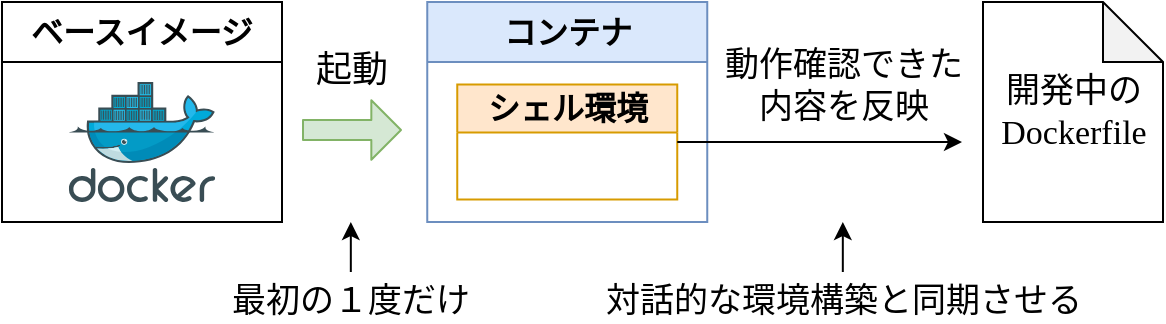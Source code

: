 <mxfile>
    <diagram id="O9MsgoVJyA5zUJ9LyIUo" name="ページ1">
        <mxGraphModel dx="746" dy="813" grid="1" gridSize="10" guides="1" tooltips="1" connect="1" arrows="1" fold="1" page="1" pageScale="1" pageWidth="583" pageHeight="413" math="0" shadow="0">
            <root>
                <mxCell id="0"/>
                <mxCell id="1" parent="0"/>
                <mxCell id="2" value="&lt;font style=&quot;font-size: 17px;&quot;&gt;開発中の&lt;br&gt;Dockerfile&lt;/font&gt;" style="shape=note;whiteSpace=wrap;html=1;backgroundOutline=1;darkOpacity=0.05;fontFamily=Noto Sans JP;fontSource=https%3A%2F%2Ffonts.googleapis.com%2Fcss%3Ffamily%3DNoto%2BSans%2BJP;" parent="1" vertex="1">
                    <mxGeometry x="490.5" width="90" height="110" as="geometry"/>
                </mxCell>
                <mxCell id="26" value="&lt;font style=&quot;font-size: 16px;&quot;&gt;ベースイメージ&lt;/font&gt;" style="swimlane;whiteSpace=wrap;html=1;startSize=30;fontFamily=Noto Sans JP;fontSource=https%3A%2F%2Ffonts.googleapis.com%2Fcss%3Ffamily%3DNoto%2BSans%2BJP;" parent="1" vertex="1">
                    <mxGeometry width="140" height="110" as="geometry"/>
                </mxCell>
                <mxCell id="27" value="" style="sketch=0;aspect=fixed;html=1;points=[];align=center;image;fontSize=12;image=img/lib/mscae/Docker.svg;fontFamily=Noto Sans JP;fontSource=https%3A%2F%2Ffonts.googleapis.com%2Fcss%3Ffamily%3DNoto%2BSans%2BJP;" parent="26" vertex="1">
                    <mxGeometry x="33.41" y="40" width="73.17" height="60" as="geometry"/>
                </mxCell>
                <mxCell id="33" value="&lt;font style=&quot;font-size: 18px;&quot;&gt;起動&lt;/font&gt;" style="text;html=1;strokeColor=none;fillColor=none;align=center;verticalAlign=middle;whiteSpace=wrap;rounded=0;labelBackgroundColor=#FFFFFF;fontSize=18;fontColor=#000000;fontFamily=Noto Sans JP;fontSource=https%3A%2F%2Ffonts.googleapis.com%2Fcss%3Ffamily%3DNoto%2BSans%2BJP;" parent="1" vertex="1">
                    <mxGeometry x="155" y="24" width="40" height="20" as="geometry"/>
                </mxCell>
                <mxCell id="43" value="&lt;font style=&quot;font-size: 16px;&quot;&gt;コンテナ&lt;/font&gt;" style="swimlane;whiteSpace=wrap;html=1;startSize=30;fillColor=#dae8fc;strokeColor=#6c8ebf;fontFamily=Noto Sans JP;fontSource=https%3A%2F%2Ffonts.googleapis.com%2Fcss%3Ffamily%3DNoto%2BSans%2BJP;" parent="1" vertex="1">
                    <mxGeometry x="212.63" width="140" height="110" as="geometry"/>
                </mxCell>
                <mxCell id="44" value="&lt;font style=&quot;font-size: 16px;&quot;&gt;シェル環境&lt;/font&gt;" style="swimlane;whiteSpace=wrap;html=1;fontSize=16;startSize=24;fillColor=#ffe6cc;strokeColor=#d79b00;fontFamily=Noto Sans JP;fontSource=https%3A%2F%2Ffonts.googleapis.com%2Fcss%3Ffamily%3DNoto%2BSans%2BJP;" parent="43" vertex="1">
                    <mxGeometry x="15" y="41.25" width="110" height="57.5" as="geometry"/>
                </mxCell>
                <mxCell id="62" value="" style="shape=flexArrow;endArrow=classic;html=1;fontSize=18;fontColor=#000000;fillColor=#d5e8d4;strokeColor=#82b366;endWidth=18.75;endSize=4.612;fontFamily=Noto Sans JP;fontSource=https%3A%2F%2Ffonts.googleapis.com%2Fcss%3Ffamily%3DNoto%2BSans%2BJP;" parent="1" edge="1">
                    <mxGeometry width="50" height="50" relative="1" as="geometry">
                        <mxPoint x="150" y="64" as="sourcePoint"/>
                        <mxPoint x="200" y="64" as="targetPoint"/>
                    </mxGeometry>
                </mxCell>
                <mxCell id="73" value="&lt;font style=&quot;font-size: 17px;&quot;&gt;最初の１度だけ&lt;/font&gt;" style="text;html=1;strokeColor=none;fillColor=none;align=center;verticalAlign=middle;whiteSpace=wrap;rounded=0;fontFamily=Noto Sans JP;fontSource=https%3A%2F%2Ffonts.googleapis.com%2Fcss%3Ffamily%3DNoto%2BSans%2BJP;" parent="1" vertex="1">
                    <mxGeometry x="114.35" y="140" width="121.3" height="20" as="geometry"/>
                </mxCell>
                <mxCell id="74" value="" style="endArrow=classic;html=1;fontFamily=Noto Sans JP;fontSource=https%3A%2F%2Ffonts.googleapis.com%2Fcss%3Ffamily%3DNoto%2BSans%2BJP;" parent="1" edge="1">
                    <mxGeometry width="50" height="50" relative="1" as="geometry">
                        <mxPoint x="174.41" y="135" as="sourcePoint"/>
                        <mxPoint x="174.41" y="110" as="targetPoint"/>
                    </mxGeometry>
                </mxCell>
                <mxCell id="85" style="edgeStyle=none;html=1;fontColor=#000000;exitX=1;exitY=0.5;exitDx=0;exitDy=0;fontFamily=Noto Sans JP;fontSource=https%3A%2F%2Ffonts.googleapis.com%2Fcss%3Ffamily%3DNoto%2BSans%2BJP;" parent="1" source="44" edge="1">
                    <mxGeometry relative="1" as="geometry">
                        <mxPoint x="480" y="70" as="targetPoint"/>
                        <mxPoint x="360" y="70" as="sourcePoint"/>
                    </mxGeometry>
                </mxCell>
                <mxCell id="86" value="&lt;font style=&quot;font-size: 17px;&quot;&gt;動作確認できた内容を反映&lt;/font&gt;" style="text;html=1;strokeColor=none;fillColor=none;align=center;verticalAlign=middle;whiteSpace=wrap;rounded=0;fontColor=#000000;fontFamily=Noto Sans JP;fontSource=https%3A%2F%2Ffonts.googleapis.com%2Fcss%3Ffamily%3DNoto%2BSans%2BJP;" parent="1" vertex="1">
                    <mxGeometry x="356" y="24" width="130" height="35" as="geometry"/>
                </mxCell>
                <mxCell id="93" value="&lt;font style=&quot;font-size: 17px;&quot;&gt;対話的な環境構築と同期させる&lt;/font&gt;" style="text;html=1;strokeColor=none;fillColor=none;align=center;verticalAlign=middle;whiteSpace=wrap;rounded=0;fontFamily=Noto Sans JP;fontSource=https%3A%2F%2Ffonts.googleapis.com%2Fcss%3Ffamily%3DNoto%2BSans%2BJP;" parent="1" vertex="1">
                    <mxGeometry x="301" y="140" width="240" height="20" as="geometry"/>
                </mxCell>
                <mxCell id="94" value="" style="endArrow=classic;html=1;fontFamily=Noto Sans JP;fontSource=https%3A%2F%2Ffonts.googleapis.com%2Fcss%3Ffamily%3DNoto%2BSans%2BJP;" parent="1" edge="1">
                    <mxGeometry width="50" height="50" relative="1" as="geometry">
                        <mxPoint x="420.41" y="135" as="sourcePoint"/>
                        <mxPoint x="420.41" y="110" as="targetPoint"/>
                    </mxGeometry>
                </mxCell>
            </root>
        </mxGraphModel>
    </diagram>
</mxfile>